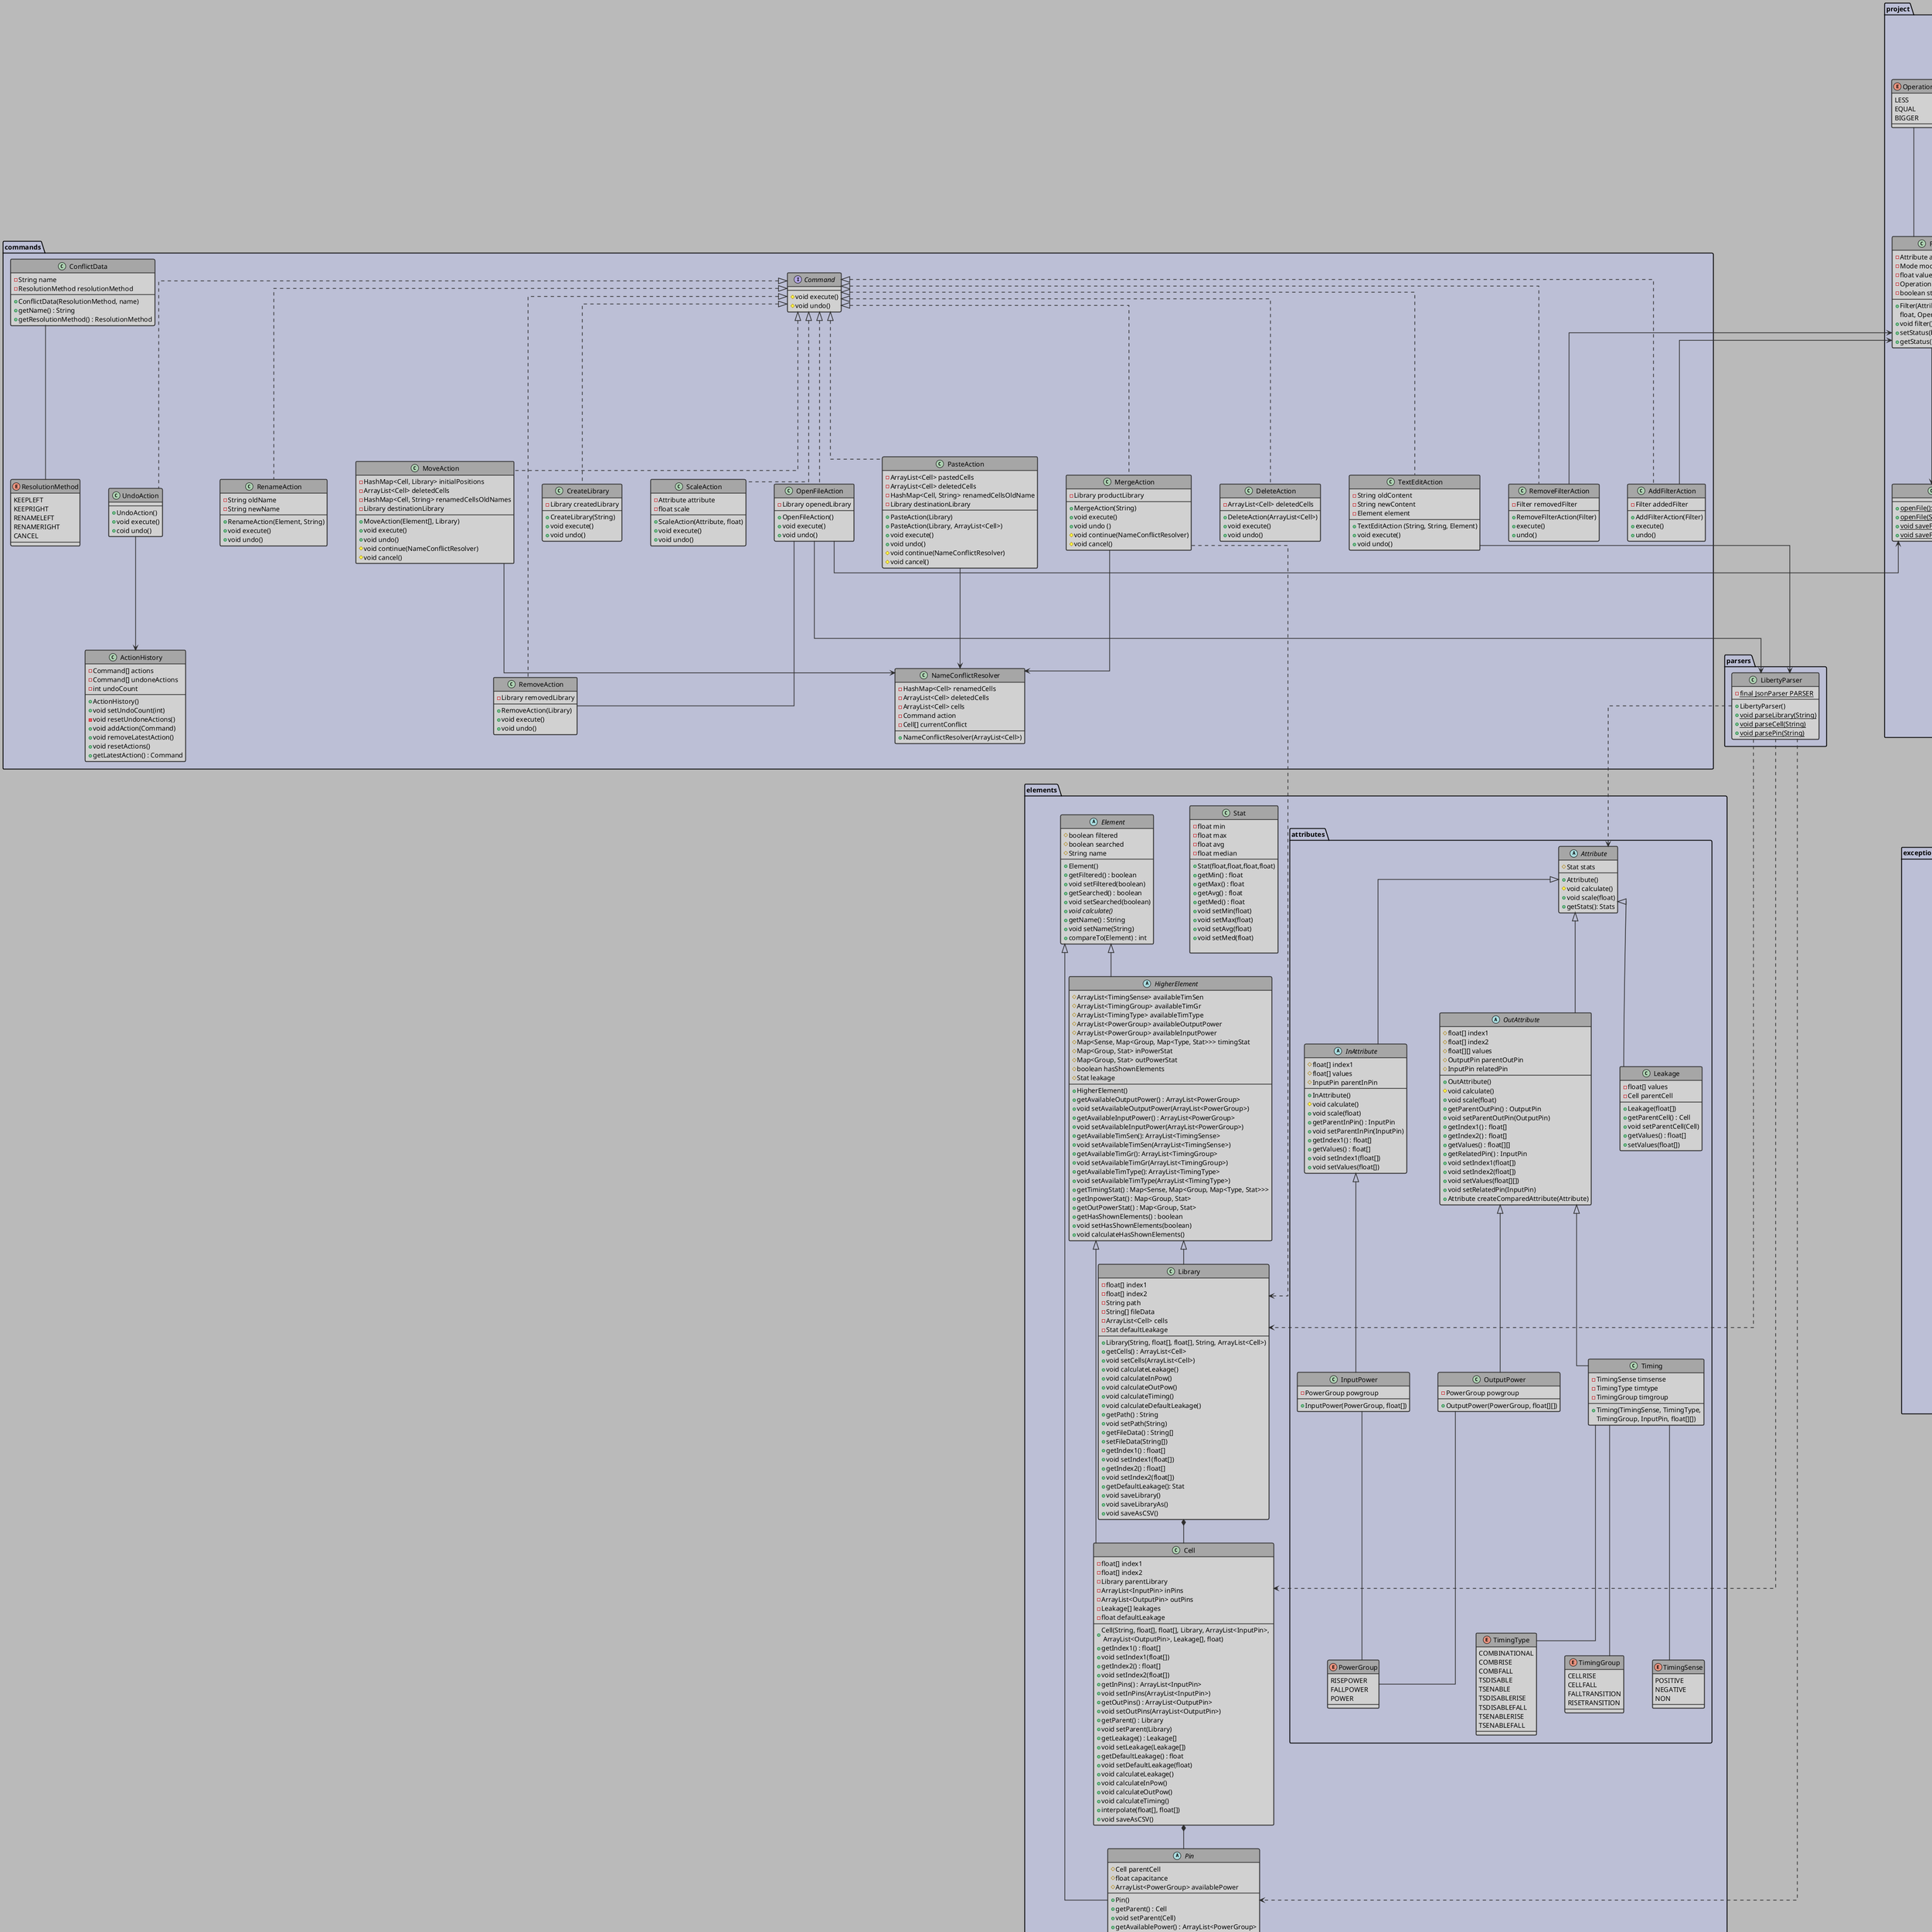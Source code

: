 @startuml Model
skinparam linetype ortho
!startsub DIAGRAM
skinparam {
    Linetype ortho
    BackgroundColor #bababa
    Shadowing false
    Nodesep 60
    Ranksep 50
}
skinparam Arrow {
    Color #2e2e2e
    Thickness 1.5
}
skinparam CircledCharacter {
    Radius 8
    FontSize 10
}
skinparam class {
    BackgroundColor #d1d1d1
    BorderColor #2e2e2e
    BorderThickness 1.5
    HeaderBackgroundColor #a6a6a6
}
skinparam package {
    BackgroundColor #bcbfd6
    BorderThickness 1.8
}
skinparam Note {
    BackgroundColor #297547
    BorderColor #171a17
    FontColor #e8e8e8
}

/' package panelData{
    enum ElementType {
        LIBRARY
        CELL
        INPIN
        OUTPIN
    }
    enum AttributeType{
        OUTPOWER
        INPOWER
        DEFLEAKAGE
        LEAKAGE
        TIMING
        AREA
        CAPACITANCE
    }
    abstract class Panel{
        ElementType elementType
        String panelName
    }
    class TextEditor extends Panel{
        - Element element
        - String Content
        - String greyedBeforeContent
        - String greyedAfterContent
        __
        + search(String) : int
        + switchToElementView()
        + updateData()
    }
    interface GraphicImp{
        AttributeType attribute
        PowerGroup powgroup
        TimingGroup timgroup
        TimingType timtype
        TimingSense timsense
        Mode mode
        __
        {abstract} getData()
    }
    interface CompareView{
        __
        {abstract} void selectElement(Element)
        {abstract} void deselectElement(Element)
    }
    class CompareLibraryView extends Panel implements GraphicImp, CompareView{
        Element[] openedLibraries
        Library[] selectedLibraries
        __
        + void getData()
        + void selectElement(Element)
        + void deselectElement(Element)
    }
    class CompareCellPinView extends Panel implements GraphicImp, CompareView{
        Cell[] openedCells
        Element[] selectedElements
        __
        + void getData()
        + void selectElement(Element)
        + void deselectElement(Element)
    }
    class ElementView extends Panel implements GraphicImp{
        Element element
        __
        + void switchToTextEditor()
        + getData()
    }
}'/

package elements{
    class Stat {
        -float min 
        -float max
        -float avg
        -float median
        __
        + Stat(float,float,float,float)
        + getMin() : float
        + getMax() : float
        + getAvg() : float
        + getMed() : float
        + void setMin(float)
        + void setMax(float)
        + void setAvg(float)
        + void setMed(float)

    }
    package attributes {
        abstract class Attribute{ 
            # Stat stats
            __
            + Attribute()
            # void calculate()
            + void scale(float)
            + getStats(): Stats
        }
        abstract class InAttribute extends Attribute{ 
            # float[] index1
            # float[] values
            # InputPin parentInPin
            __
            + InAttribute()
            # void calculate()
            + void scale(float)
            + getParentInPin() : InputPin
            + void setParentInPin(InputPin)
            + getIndex1() : float[]
            + getValues() : float[]
            + void setIndex1(float[])
            + void setValues(float[])
        }
        abstract class OutAttribute extends Attribute{ 
            # float[] index1 
            # float[] index2
            # float[][] values
            # OutputPin parentOutPin
            # InputPin relatedPin
            __
            + OutAttribute()
            # void calculate()
            + void scale(float)
            + getParentOutPin() : OutputPin
            + void setParentOutPin(OutputPin)
            + getIndex1() : float[]
            + getIndex2() : float[]
            + getValues() : float[][]
            + getRelatedPin() : InputPin
            + void setIndex1(float[])
            + void setIndex2(float[])
            + void setValues(float[][])
            + void setRelatedPin(InputPin)
            + Attribute createComparedAttribute(Attribute)
        }
        enum TimingSense {
        POSITIVE
        NEGATIVE
        NON
        }
        enum TimingType {
        COMBINATIONAL
        COMBRISE
        COMBFALL
        TSDISABLE
        TSENABLE
        TSDISABLERISE
        TSDISABLEFALL
        TSENABLERISE
        TSENABLEFALL
        }
        enum TimingGroup {
        CELLRISE
        CELLFALL
        FALLTRANSITION
        RISETRANSITION
        }
        enum PowerGroup {
        RISEPOWER
        FALLPOWER
        POWER
        }
        class Timing extends OutAttribute {
            -TimingSense timsense
            -TimingType timtype
            -TimingGroup timgroup
            __
            + Timing(TimingSense, TimingType,
            TimingGroup, InputPin, float[][])
        }
        class InputPower extends InAttribute {
            -PowerGroup powgroup
            __
            + InputPower(PowerGroup, float[])
        }
        class OutputPower extends OutAttribute {
            -PowerGroup powgroup 
            __
            + OutputPower(PowerGroup, float[][])
        }
        class Leakage extends Attribute {
            - float[] values
            - Cell parentCell
            __
            + Leakage(float[])
            + getParentCell() : Cell
            + void setParentCell(Cell)
            + getValues() : float[]
            + setValues(float[])
        }
    }
    abstract class Element{
        # boolean filtered
        # boolean searched
        # String name
        __
        + Element()
        + getFiltered() : boolean
        + void setFiltered(boolean)
        + getSearched() : boolean
        + void setSearched(boolean)
        + {abstract} void calculate()
        + getName() : String
        + void setName(String)
        + compareTo(Element) : int
    }
    abstract class HigherElement extends Element{
        # ArrayList<TimingSense> availableTimSen
        # ArrayList<TimingGroup> availableTimGr
        # ArrayList<TimingType> availableTimType
        # ArrayList<PowerGroup> availableOutputPower
        # ArrayList<PowerGroup> availableInputPower
        # Map<Sense, Map<Group, Map<Type, Stat>>> timingStat
        # Map<Group, Stat> inPowerStat
        # Map<Group, Stat> outPowerStat
        # boolean hasShownElements
        # Stat leakage
        __
        + HigherElement()
        + getAvailableOutputPower() : ArrayList<PowerGroup>
        + void setAvailableOutputPower(ArrayList<PowerGroup>)
        + getAvailableInputPower() : ArrayList<PowerGroup>
        + void setAvailableInputPower(ArrayList<PowerGroup>)
        + getAvailableTimSen(): ArrayList<TimingSense>
        + void setAvailableTimSen(ArrayList<TimingSense>)
        + getAvailableTimGr(): ArrayList<TimingGroup>
        + void setAvailableTimGr(ArrayList<TimingGroup>)
        + getAvailableTimType(): ArrayList<TimingType>
        + void setAvailableTimType(ArrayList<TimingType>)
        + getTimingStat() : Map<Sense, Map<Group, Map<Type, Stat>>>
        + getInpowerStat() : Map<Group, Stat>
        + getOutPowerStat() : Map<Group, Stat>
        + getHasShownElements() : boolean
        + void setHasShownElements(boolean)
        + void calculateHasShownElements()
    }
    class Library extends HigherElement{
        - float[] index1
        - float[] index2
        - String path
        - String[] fileData
        - ArrayList<Cell> cells
        - Stat defaultLeakage
        __
        + Library(String, float[], float[], String, ArrayList<Cell>)
        + getCells() : ArrayList<Cell>
        + void setCells(ArrayList<Cell>)
        + void calculateLeakage()
        + void calculateInPow()
        + void calculateOutPow()
        + void calculateTiming()
        + void calculateDefaultLeakage()
        + getPath() : String
        + void setPath(String)
        + getFileData() : String[]
        + setFileData(String[])
        + getIndex1() : float[]
        + void setIndex1(float[])
        + getIndex2() : float[]
        + void setIndex2(float[])
        + getDefaultLeakage(): Stat
        + void saveLibrary()
        + void saveLibraryAs()
        + void saveAsCSV()
    }
    class Cell extends HigherElement{
        - float[] index1
        - float[] index2
        - Library parentLibrary
        - ArrayList<InputPin> inPins
        - ArrayList<OutputPin> outPins
        - Leakage[] leakages
        - float defaultLeakage
        __
        + Cell(String, float[], float[], Library, ArrayList<InputPin>, \n ArrayList<OutputPin>, Leakage[], float)
        + getIndex1() : float[]
        + void setIndex1(float[])
        + getIndex2() : float[]
        + void setIndex2(float[])
        + getInPins() : ArrayList<InputPin>
        + void setInPins(ArrayList<InputPin>)
        + getOutPins() : ArrayList<OutputPin>
        + void setOutPins(ArrayList<OutputPin>)
        + getParent() : Library
        + void setParent(Library)
        + getLeakage() : Leakage[]
        + void setLeakage(Leakage[])
        + getDefaultLeakage() : float
        + void setDefaultLeakage(float)
        + void calculateLeakage()
        + void calculateInPow()
        + void calculateOutPow()
        + void calculateTiming()
        + interpolate(float[], float[])
        + void saveAsCSV()
    }
    abstract class Pin extends Element{
        # Cell parentCell
        # float capacitance
        # ArrayList<PowerGroup> availablePower
        __
        + Pin()
        + getParent() : Cell
        + void setParent(Cell)
        + getAvailablePower() : ArrayList<PowerGroup>
        + setAvailablePower() : ArrayList<PowerGroup>
        + interpolate(float[], float[])
    }
    class InputPin{
        - ArrayList<InputPower> inputPowers
        __
        + InputPin(String, Cell, ArrayList<InputPower>)
        + void calculatePower()
        + getInputPowers(): ArrayList<InputPower>
        + void setInputPowers(ArrayList<InputPower>)
    }
    class OutputPin{
        - ArrayList<TimingSense> availableTimSen
        - ArrayList<TimingGroup> availableTimGr
        - ArrayList<TimingType> availableTimType
        - ArrayList<OutputPower> outputPowers
        - ArrayList<Timing> timings
        - String outPutFunction
        __
        + OutputPin(String, Cell, ArrayList<OutputPower>, ArrayList<Timing>)
        + getTimings(): ArrayList<Timing>
        + void setTimings(ArrayList<Timing>)
        + getOutputPowers(): ArrayList<OutputPower>
        + void setOutputPowers(ArrayList<OutputPower>)
        + getAvailableTimSen(): ArrayList<TimingSense>
        + setAvailableTimSen(ArrayList<TimingSense>)
        + getAvailableTimGr(): ArrayList<TimingGroup>
        + setAvailableTimGr(ArrayList<TimingGroup>)
        + getAvailableTimType(): ArrayList<TimingType>
        + setAvailableTimType(ArrayList<TimingType>)
        + getOutputFunction(): String
        + void setOutputFunction(String)
        + void calculatePower()
        + void calculateTiming()
        + void saveAsCSV()
    }
}


package exceptions{
    class InvalidComparisonException
    class InvalidFileFormatException
    class ExceedingFileSizeException
    class TooManySelectedException
    class TooManyPanelsOpenedException
    class InvalidArgumentException
    class InvalidNameException
}
package commands{
    interface Command{
        __
        # void execute()
        # void undo()
    }
    class ActionHistory{
        - Command[] actions
        - Command[] undoneActions
        - int undoCount
        __
        + ActionHistory()
        + void setUndoCount(int)
        - void resetUndoneActions()
        + void addAction(Command)
        + void removeLatestAction()
        + void resetActions()
        + getLatestAction() : Command
    }
    class CreateLibrary implements Command{
        - Library createdLibrary
        __
        + CreateLibrary(String)
        + void execute()
        + void undo()
    }
    class ScaleAction implements Command{
        - Attribute attribute
        - float scale
        __
        + ScaleAction(Attribute, float)
        + void execute()
        + void undo()
    }
    
    class RemoveFilterAction implements Command{
        - Filter removedFilter
        __
        + RemoveFilterAction(Filter)
        + execute()
        + undo()
    }
    class AddFilterAction implements Command{
        - Filter addedFilter
        __
        + AddFilterAction(Filter)
        + execute()
        + undo()
    }
    class TextEditAction implements Command{
        - String oldContent
        - String newContent
        - Element element
        __
        + TextEditAction (String, String, Element)
        + void execute()
        + void undo()
    }
    class UndoAction implements Command{
        __
        + UndoAction()
        + void execute()
        + coid undo()
    }
    class MergeAction implements Command{
        - Library productLibrary
        __
        + MergeAction(String)
        + void execute()
        + void undo ()
        # void continue(NameConflictResolver)
        # void cancel()
    }
    class DeleteAction implements Command{
        - ArrayList<Cell> deletedCells
        __
        + DeleteAction(ArrayList<Cell>)
        + void execute()
        + void undo()
    }
    class RemoveAction implements Command{
        - Library removedLibrary
        __
        + RemoveAction(Library)
        + void execute()
        + void undo()
    }
    class PasteAction implements Command{
        - ArrayList<Cell> pastedCells
        - ArrayList<Cell> deletedCells
        - HashMap<Cell, String> renamedCellsOldName
        - Library destinationLibrary
        __
        + PasteAction(Library)
        + PasteAction(Library, ArrayList<Cell>)
        + void execute()
        + void undo()
        # void continue(NameConflictResolver)
        # void cancel()
    }
    class MoveAction implements Command{
        - HashMap<Cell, Library> initialPositions
        - ArrayList<Cell> deletedCells
        - HashMap<Cell, String> renamedCellsOldNames
        - Library destinationLibrary
        __
        + MoveAction(Element[], Library)
        + void execute()
        + void undo()
        # void continue(NameConflictResolver)
        # void cancel()
    }
    class RenameAction implements Command{
        - String oldName
        - String newName
        __
        + RenameAction(Element, String)
        + void execute()
        + void undo()
    }
    class OpenFileAction implements Command {
        - Library openedLibrary
        __
        + OpenFileAction()
        + void execute()
        + void undo()
    }
    class NameConflictResolver{
        - HashMap<Cell> renamedCells
        - ArrayList<Cell> deletedCells
        - ArrayList<Cell> cells
        - Command action
        - Cell[] currentConflict
        __
        + NameConflictResolver(ArrayList<Cell>)
    }
    class ConflictData{
        - String name
        - ResolutionMethod resolutionMethod
        __
        + ConflictData(ResolutionMethod, name)
        + getName() : String
        + getResolutionMethod() : ResolutionMethod
    }
    enum ResolutionMethod{
        KEEPLEFT
        KEEPRIGHT
        RENAMELEFT
        RENAMERIGHT
        CANCEL
    }
    ConflictData -- ResolutionMethod
    MoveAction --> NameConflictResolver
    PasteAction --> NameConflictResolver
    MergeAction --> NameConflictResolver
    OpenFileAction -- RemoveAction
    /'class SelectStatAction implements Command{
        __
        + SelectStatAction(String)
        + void execute()
        + void undo()
    }
    class SelectDropdownAction implements Command {
        + SelectDropdownAction(String)
        + void execute()
        + void undo()
    }
    class SelectCompareAction implements Command {
        + SelectCompareAction(Element)
        + void execute()
        + void undo()
    }
    '/
}


package parsers { 
    class LibertyParser {
    - {static} final JsonParser PARSER
    __
    + LibertyParser()
    + {static} void parseLibrary(String)
    + {static} void parseCell(String)
    + {static} void parsePin(String)
    }
}
package compilers {
    interface Compiler{
    __
    + {Static} compile(Pin): String
    + {Static} compile(Cell): String
    + {Static} compile(Library): String
    }
    class CSVCompiler implements Compiler{
    __
    + CSVCompiler()
    + {Static} compile(Pin): String
    + {Static} compile(Cell): String
    + {Static} compile(Library): String
    }
    class LibertyCompiler implements Compiler{
    + LibertyCompiler()
    + {Static} compile(Pin): String
    + {Static} compile(Cell): String
    + {Static} compile(Library): String
    }
}

package project {
    class Model {
        - {static} Model instance = new Model()
        - Project currentProject
        - Settings currentSettings
        - Shortcuts currentShortcuts
        __
        - Model()
        + {static} Model getInstance()
        + Project getCurrentProject()
        + void loadProject()
        + void saveProject()
        + Settings getCurrentSettings()
        + void saveSettings()
        + void resetSettings()
        + Shortcuts getCurrentShortcuts()
        + void saveShortcuts()
        + void resetShorcuts()
        + notify()
    }
    class Project {
    - ArrayList<Library> libraries
    - HashSet<Element> copiedElements
    - HashSet<Element> openedInTextElements
    - ArrayList<Filter> filters
    __
    + Project()
    + notify()
    + getLibraries() : ArrayList<Library>
    + getCopiedElements(): HashSet<Element>
    + getOpenedInTextElements(): HashSet<Element>
    + getFilters(): ArrayList<Filter>
    + void setLibraries(ArrayList<Library>) 
    + void setOpenedInTextElements(HashSet<Element>)
    + void setCopiedElements(ArrayList<Element>)
    + void setFilters(ArrayList<Filter>)
    + void saveDefaultFilters()
    + void loadDefaultFilters()
    }
    class FileManager{
        __
        + {static} openFile(): File
        + {static} openFile(String): File
        + {static} void saveFile(String, String[], String)
        + {static} void saveFile(String, String, String)
    }
    class Interpolator{
        __
        + Interpolator()
        + {static} float[] interpolate(float[], float[], float[])
        + {static} float[][] bicubicInterpolate(float[], float[], float[][], float[], float[])
    }
enum LanguageEnum{
        ENGLISH
        DEUTSCH
        TURK
        SHQIP
        FRANCAIS
    }
    enum ColorThemeEnum{
        Theme1
        Theme2
        Theme3
        ANDSOON
    }
    class Settings{
        - Language currentLanguage
        - ColorTheme colorTheme
        - String fontType
        - int fontSize
        - int barCount
        - int undoCount
        - boolean editorOpenedFirst
        __
        + Settings()
        + void setLanguage(LanguageEnum)
        + void setColorTheme(ColorThemeEnum)
        + void setFontType(String)
        + void setFontSize(int)
        + void setBarCount(int)
        + void setUndoCount(int)
        + void setEditorOpenedFirst(boolean)
        + getLanguage() : LanguageEnum
        + getColorTheme() : ColorThemeEnum
        + getFontType() : String
        + getFontSize() : int
        + getBarCount() : int
        + getUndoCount() : int
        + getEditorOpenedFirst(): boolean
        - void notify()
    }
    LanguageEnum -- Settings
    ColorThemeEnum -- Settings
    class ColorTheme{
        - HashMap<ColorEnum, colors>
        __
        + ColorTheme()
        + getColor(ColorEnum): int[]
    }
    enum ColorEnum{
        System_BG
        System_Shade
        Hover_Highlight
        Text_Default
        Liberty_Window_BG
        Section
        SubSection
        Input_Field_BG
        Interactable_BG
        Scroll_Bar_Handle
        Text_Active
        Text_Selected
    }
    ColorEnum -- ColorTheme
    class Language{
        - HashMap<TextComponent, String>
        __
        + getTextComponent(TextComponent)
    }
    enum TextComponent{
        PROGRAM_DESCRIPTIO
        LIBRARY
        CELL
        PIN
        INDEX
        FILE
        EDIT
        INFO
        EDITOR
        VIEWER
        ...
        ABOUT_TEXT
    }
    Settings *-- ColorTheme
    Settings *-- Language
    class Shortcuts{
    - HashMap<char, Event> commands
    __
    + void setKey(char, Event)
    + void removeKey(char)
    + ArrayList<char> getKeys()
    + Event getAction(char)
    }
    enum Operation{
        LESS
        EQUAL
        BIGGER
    }
    enum Mode{
        MAX
        MIN
        AVG
        MED
    }
    class Filter{
        - Attribute attribute
        - Mode mode
        - float value
        - Operation operation
        - boolean status
        __
        + Filter(Attribute, Mode, 
        float, Operation)
        + void filter()
        + setStatus(boolean)
        + getStatus(): boolean
    }
}
Project --> Compiler
Project --> CSVCompiler
Model --> Settings
Model --> Shortcuts
Model --> FileManager
Filter --> FileManager
MergeAction ..> Library
Project --* Model
TextEditAction --> LibertyParser
LibertyParser ..> Library
LibertyParser ..> Cell
LibertyParser ..> Pin
/'SelectDropdownAction --> Attribute
SelectStatAction --> Attribute '/
OpenFileAction --> FileManager
OpenFileAction --> LibertyParser
UndoAction --> ActionHistory
Filter <-- AddFilterAction
Filter <-- RemoveFilterAction
Pin <|-- InputPin
Pin <|-- OutputPin
Operation -- Filter
Mode -- Filter
TimingSense -- Timing
TimingType -- Timing
TimingGroup -- Timing
PowerGroup -- OutputPower
PowerGroup -- InputPower
Library *-- Cell
Cell *-- Pin
Project --> LibertyCompiler
LibertyParser ..> Attribute
!endsub

/' project -[hidden]> compiler
compiler -[hidden]-> parser
parser -[hidden]> element
project-[hidden]> commands '/
OutputPower -[hidden]> InputPower
InputPower -[hidden]-> PowerGroup
Timing -[hidden]-> TimingType
Timing -[hidden]-> TimingSense
Timing -[hidden]-> TimingGroup
elements -[hidden]> exceptions
InvalidComparisonException -[hidden]-> InvalidFileFormatException
InvalidFileFormatException -[hidden]-> ExceedingFileSizeException




@enduml

